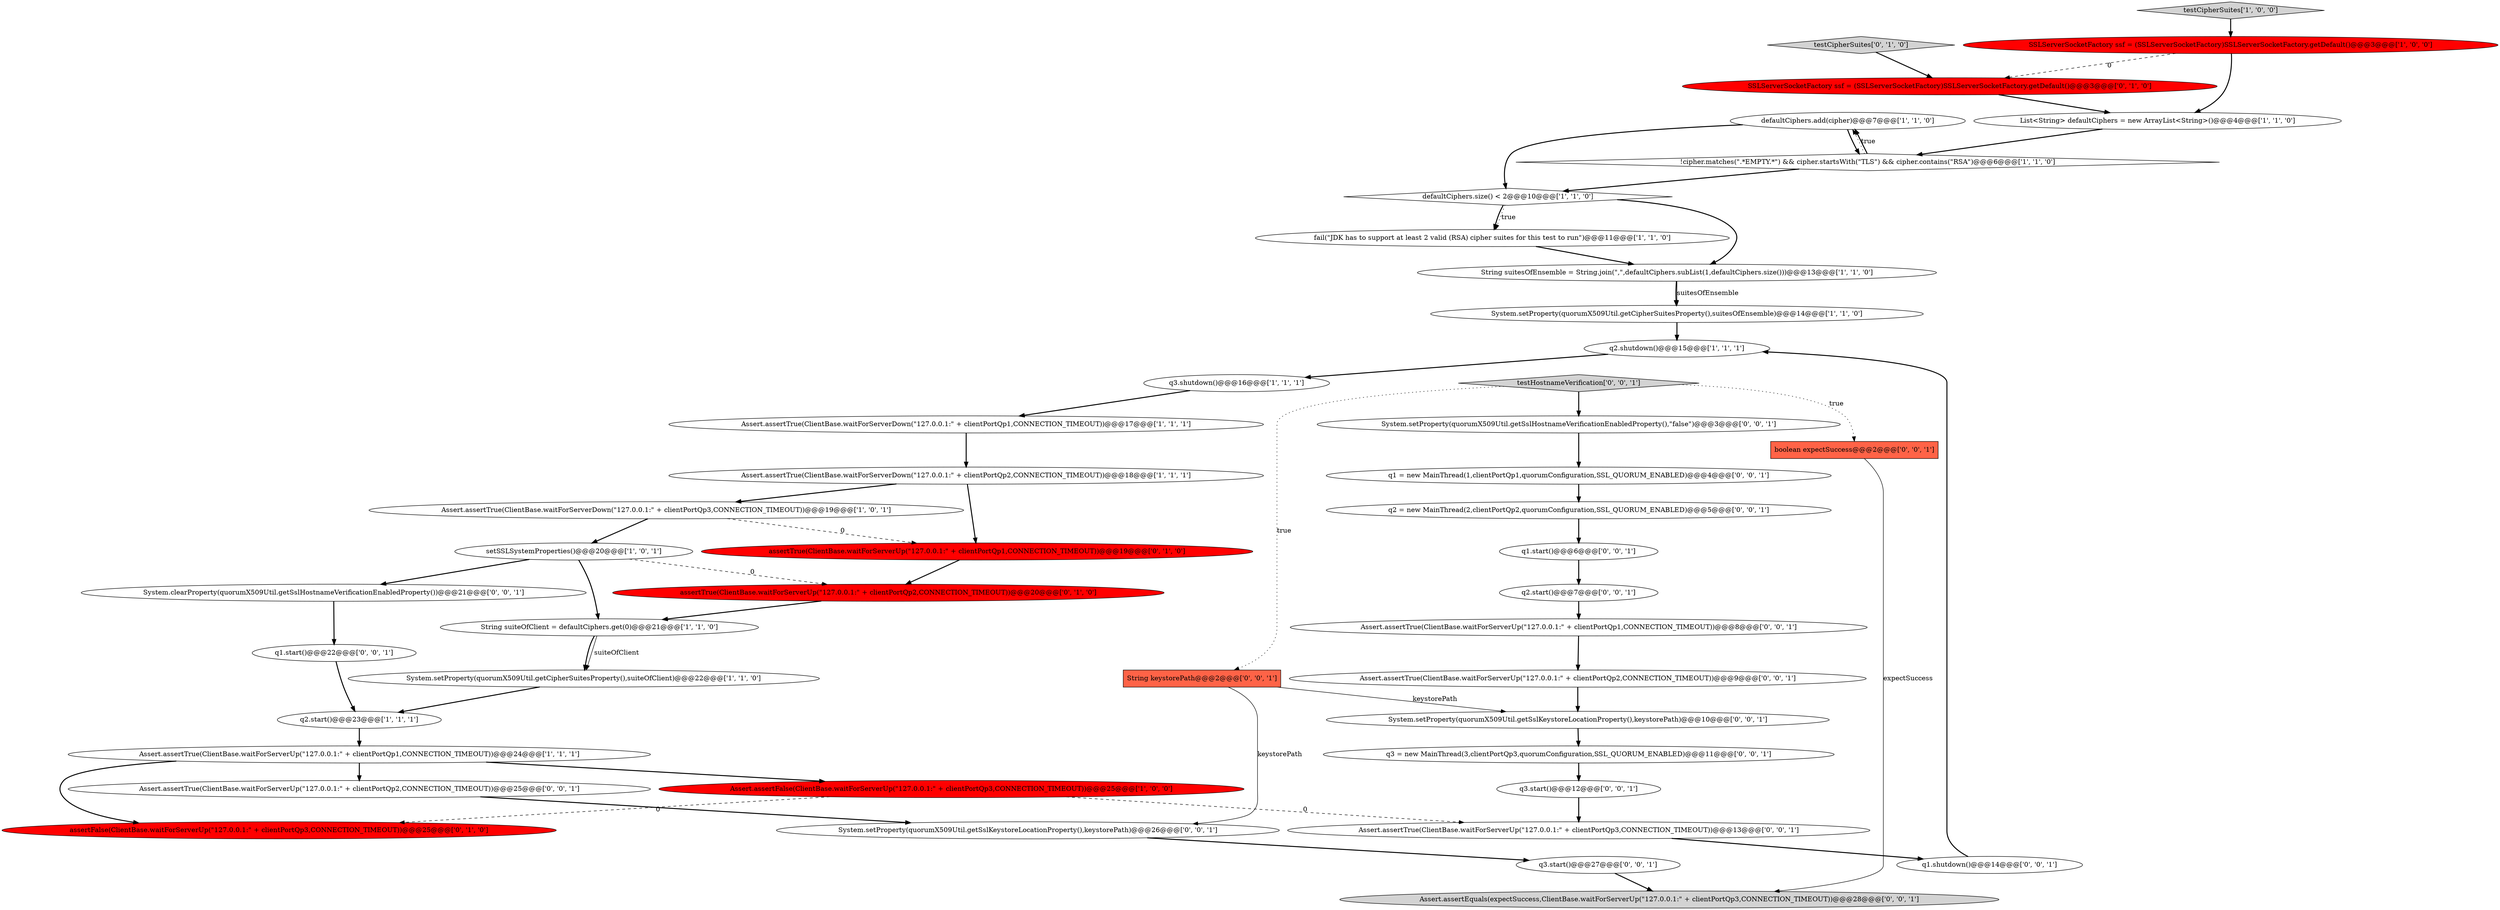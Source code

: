 digraph {
9 [style = filled, label = "defaultCiphers.add(cipher)@@@7@@@['1', '1', '0']", fillcolor = white, shape = ellipse image = "AAA0AAABBB1BBB"];
38 [style = filled, label = "testHostnameVerification['0', '0', '1']", fillcolor = lightgray, shape = diamond image = "AAA0AAABBB3BBB"];
31 [style = filled, label = "q1.start()@@@6@@@['0', '0', '1']", fillcolor = white, shape = ellipse image = "AAA0AAABBB3BBB"];
7 [style = filled, label = "q2.start()@@@23@@@['1', '1', '1']", fillcolor = white, shape = ellipse image = "AAA0AAABBB1BBB"];
25 [style = filled, label = "Assert.assertTrue(ClientBase.waitForServerUp(\"127.0.0.1:\" + clientPortQp2,CONNECTION_TIMEOUT))@@@9@@@['0', '0', '1']", fillcolor = white, shape = ellipse image = "AAA0AAABBB3BBB"];
42 [style = filled, label = "System.clearProperty(quorumX509Util.getSslHostnameVerificationEnabledProperty())@@@21@@@['0', '0', '1']", fillcolor = white, shape = ellipse image = "AAA0AAABBB3BBB"];
2 [style = filled, label = "q3.shutdown()@@@16@@@['1', '1', '1']", fillcolor = white, shape = ellipse image = "AAA0AAABBB1BBB"];
30 [style = filled, label = "System.setProperty(quorumX509Util.getSslKeystoreLocationProperty(),keystorePath)@@@26@@@['0', '0', '1']", fillcolor = white, shape = ellipse image = "AAA0AAABBB3BBB"];
34 [style = filled, label = "q3.start()@@@27@@@['0', '0', '1']", fillcolor = white, shape = ellipse image = "AAA0AAABBB3BBB"];
39 [style = filled, label = "q1.shutdown()@@@14@@@['0', '0', '1']", fillcolor = white, shape = ellipse image = "AAA0AAABBB3BBB"];
16 [style = filled, label = "Assert.assertTrue(ClientBase.waitForServerUp(\"127.0.0.1:\" + clientPortQp1,CONNECTION_TIMEOUT))@@@24@@@['1', '1', '1']", fillcolor = white, shape = ellipse image = "AAA0AAABBB1BBB"];
36 [style = filled, label = "Assert.assertTrue(ClientBase.waitForServerUp(\"127.0.0.1:\" + clientPortQp3,CONNECTION_TIMEOUT))@@@13@@@['0', '0', '1']", fillcolor = white, shape = ellipse image = "AAA0AAABBB3BBB"];
28 [style = filled, label = "System.setProperty(quorumX509Util.getSslHostnameVerificationEnabledProperty(),\"false\")@@@3@@@['0', '0', '1']", fillcolor = white, shape = ellipse image = "AAA0AAABBB3BBB"];
41 [style = filled, label = "q3 = new MainThread(3,clientPortQp3,quorumConfiguration,SSL_QUORUM_ENABLED)@@@11@@@['0', '0', '1']", fillcolor = white, shape = ellipse image = "AAA0AAABBB3BBB"];
5 [style = filled, label = "setSSLSystemProperties()@@@20@@@['1', '0', '1']", fillcolor = white, shape = ellipse image = "AAA0AAABBB1BBB"];
26 [style = filled, label = "q2.start()@@@7@@@['0', '0', '1']", fillcolor = white, shape = ellipse image = "AAA0AAABBB3BBB"];
12 [style = filled, label = "fail(\"JDK has to support at least 2 valid (RSA) cipher suites for this test to run\")@@@11@@@['1', '1', '0']", fillcolor = white, shape = ellipse image = "AAA0AAABBB1BBB"];
21 [style = filled, label = "testCipherSuites['0', '1', '0']", fillcolor = lightgray, shape = diamond image = "AAA0AAABBB2BBB"];
45 [style = filled, label = "q3.start()@@@12@@@['0', '0', '1']", fillcolor = white, shape = ellipse image = "AAA0AAABBB3BBB"];
8 [style = filled, label = "List<String> defaultCiphers = new ArrayList<String>()@@@4@@@['1', '1', '0']", fillcolor = white, shape = ellipse image = "AAA0AAABBB1BBB"];
15 [style = filled, label = "Assert.assertTrue(ClientBase.waitForServerDown(\"127.0.0.1:\" + clientPortQp3,CONNECTION_TIMEOUT))@@@19@@@['1', '0', '1']", fillcolor = white, shape = ellipse image = "AAA0AAABBB1BBB"];
10 [style = filled, label = "System.setProperty(quorumX509Util.getCipherSuitesProperty(),suitesOfEnsemble)@@@14@@@['1', '1', '0']", fillcolor = white, shape = ellipse image = "AAA0AAABBB1BBB"];
17 [style = filled, label = "!cipher.matches(\".*EMPTY.*\") && cipher.startsWith(\"TLS\") && cipher.contains(\"RSA\")@@@6@@@['1', '1', '0']", fillcolor = white, shape = diamond image = "AAA0AAABBB1BBB"];
29 [style = filled, label = "System.setProperty(quorumX509Util.getSslKeystoreLocationProperty(),keystorePath)@@@10@@@['0', '0', '1']", fillcolor = white, shape = ellipse image = "AAA0AAABBB3BBB"];
35 [style = filled, label = "q1 = new MainThread(1,clientPortQp1,quorumConfiguration,SSL_QUORUM_ENABLED)@@@4@@@['0', '0', '1']", fillcolor = white, shape = ellipse image = "AAA0AAABBB3BBB"];
24 [style = filled, label = "assertTrue(ClientBase.waitForServerUp(\"127.0.0.1:\" + clientPortQp1,CONNECTION_TIMEOUT))@@@19@@@['0', '1', '0']", fillcolor = red, shape = ellipse image = "AAA1AAABBB2BBB"];
13 [style = filled, label = "Assert.assertTrue(ClientBase.waitForServerDown(\"127.0.0.1:\" + clientPortQp1,CONNECTION_TIMEOUT))@@@17@@@['1', '1', '1']", fillcolor = white, shape = ellipse image = "AAA0AAABBB1BBB"];
23 [style = filled, label = "SSLServerSocketFactory ssf = (SSLServerSocketFactory)SSLServerSocketFactory.getDefault()@@@3@@@['0', '1', '0']", fillcolor = red, shape = ellipse image = "AAA1AAABBB2BBB"];
18 [style = filled, label = "String suitesOfEnsemble = String.join(\",\",defaultCiphers.subList(1,defaultCiphers.size()))@@@13@@@['1', '1', '0']", fillcolor = white, shape = ellipse image = "AAA0AAABBB1BBB"];
3 [style = filled, label = "Assert.assertFalse(ClientBase.waitForServerUp(\"127.0.0.1:\" + clientPortQp3,CONNECTION_TIMEOUT))@@@25@@@['1', '0', '0']", fillcolor = red, shape = ellipse image = "AAA1AAABBB1BBB"];
6 [style = filled, label = "testCipherSuites['1', '0', '0']", fillcolor = lightgray, shape = diamond image = "AAA0AAABBB1BBB"];
27 [style = filled, label = "Assert.assertTrue(ClientBase.waitForServerUp(\"127.0.0.1:\" + clientPortQp2,CONNECTION_TIMEOUT))@@@25@@@['0', '0', '1']", fillcolor = white, shape = ellipse image = "AAA0AAABBB3BBB"];
4 [style = filled, label = "SSLServerSocketFactory ssf = (SSLServerSocketFactory)SSLServerSocketFactory.getDefault()@@@3@@@['1', '0', '0']", fillcolor = red, shape = ellipse image = "AAA1AAABBB1BBB"];
1 [style = filled, label = "System.setProperty(quorumX509Util.getCipherSuitesProperty(),suiteOfClient)@@@22@@@['1', '1', '0']", fillcolor = white, shape = ellipse image = "AAA0AAABBB1BBB"];
37 [style = filled, label = "q1.start()@@@22@@@['0', '0', '1']", fillcolor = white, shape = ellipse image = "AAA0AAABBB3BBB"];
14 [style = filled, label = "defaultCiphers.size() < 2@@@10@@@['1', '1', '0']", fillcolor = white, shape = diamond image = "AAA0AAABBB1BBB"];
32 [style = filled, label = "Assert.assertEquals(expectSuccess,ClientBase.waitForServerUp(\"127.0.0.1:\" + clientPortQp3,CONNECTION_TIMEOUT))@@@28@@@['0', '0', '1']", fillcolor = lightgray, shape = ellipse image = "AAA0AAABBB3BBB"];
44 [style = filled, label = "q2 = new MainThread(2,clientPortQp2,quorumConfiguration,SSL_QUORUM_ENABLED)@@@5@@@['0', '0', '1']", fillcolor = white, shape = ellipse image = "AAA0AAABBB3BBB"];
20 [style = filled, label = "assertTrue(ClientBase.waitForServerUp(\"127.0.0.1:\" + clientPortQp2,CONNECTION_TIMEOUT))@@@20@@@['0', '1', '0']", fillcolor = red, shape = ellipse image = "AAA1AAABBB2BBB"];
43 [style = filled, label = "String keystorePath@@@2@@@['0', '0', '1']", fillcolor = tomato, shape = box image = "AAA0AAABBB3BBB"];
11 [style = filled, label = "q2.shutdown()@@@15@@@['1', '1', '1']", fillcolor = white, shape = ellipse image = "AAA0AAABBB1BBB"];
22 [style = filled, label = "assertFalse(ClientBase.waitForServerUp(\"127.0.0.1:\" + clientPortQp3,CONNECTION_TIMEOUT))@@@25@@@['0', '1', '0']", fillcolor = red, shape = ellipse image = "AAA1AAABBB2BBB"];
33 [style = filled, label = "boolean expectSuccess@@@2@@@['0', '0', '1']", fillcolor = tomato, shape = box image = "AAA0AAABBB3BBB"];
40 [style = filled, label = "Assert.assertTrue(ClientBase.waitForServerUp(\"127.0.0.1:\" + clientPortQp1,CONNECTION_TIMEOUT))@@@8@@@['0', '0', '1']", fillcolor = white, shape = ellipse image = "AAA0AAABBB3BBB"];
0 [style = filled, label = "Assert.assertTrue(ClientBase.waitForServerDown(\"127.0.0.1:\" + clientPortQp2,CONNECTION_TIMEOUT))@@@18@@@['1', '1', '1']", fillcolor = white, shape = ellipse image = "AAA0AAABBB1BBB"];
19 [style = filled, label = "String suiteOfClient = defaultCiphers.get(0)@@@21@@@['1', '1', '0']", fillcolor = white, shape = ellipse image = "AAA0AAABBB1BBB"];
16->3 [style = bold, label=""];
33->32 [style = solid, label="expectSuccess"];
42->37 [style = bold, label=""];
19->1 [style = solid, label="suiteOfClient"];
16->27 [style = bold, label=""];
14->12 [style = dotted, label="true"];
35->44 [style = bold, label=""];
38->28 [style = bold, label=""];
3->36 [style = dashed, label="0"];
29->41 [style = bold, label=""];
17->9 [style = bold, label=""];
27->30 [style = bold, label=""];
15->24 [style = dashed, label="0"];
45->36 [style = bold, label=""];
40->25 [style = bold, label=""];
9->17 [style = bold, label=""];
26->40 [style = bold, label=""];
30->34 [style = bold, label=""];
3->22 [style = dashed, label="0"];
25->29 [style = bold, label=""];
23->8 [style = bold, label=""];
16->22 [style = bold, label=""];
39->11 [style = bold, label=""];
1->7 [style = bold, label=""];
0->15 [style = bold, label=""];
11->2 [style = bold, label=""];
15->5 [style = bold, label=""];
36->39 [style = bold, label=""];
37->7 [style = bold, label=""];
5->20 [style = dashed, label="0"];
2->13 [style = bold, label=""];
24->20 [style = bold, label=""];
8->17 [style = bold, label=""];
5->19 [style = bold, label=""];
6->4 [style = bold, label=""];
19->1 [style = bold, label=""];
28->35 [style = bold, label=""];
31->26 [style = bold, label=""];
43->30 [style = solid, label="keystorePath"];
18->10 [style = bold, label=""];
38->43 [style = dotted, label="true"];
17->14 [style = bold, label=""];
18->10 [style = solid, label="suitesOfEnsemble"];
0->24 [style = bold, label=""];
14->12 [style = bold, label=""];
17->9 [style = dotted, label="true"];
7->16 [style = bold, label=""];
43->29 [style = solid, label="keystorePath"];
12->18 [style = bold, label=""];
9->14 [style = bold, label=""];
4->8 [style = bold, label=""];
14->18 [style = bold, label=""];
41->45 [style = bold, label=""];
34->32 [style = bold, label=""];
5->42 [style = bold, label=""];
20->19 [style = bold, label=""];
4->23 [style = dashed, label="0"];
21->23 [style = bold, label=""];
44->31 [style = bold, label=""];
38->33 [style = dotted, label="true"];
13->0 [style = bold, label=""];
10->11 [style = bold, label=""];
}
